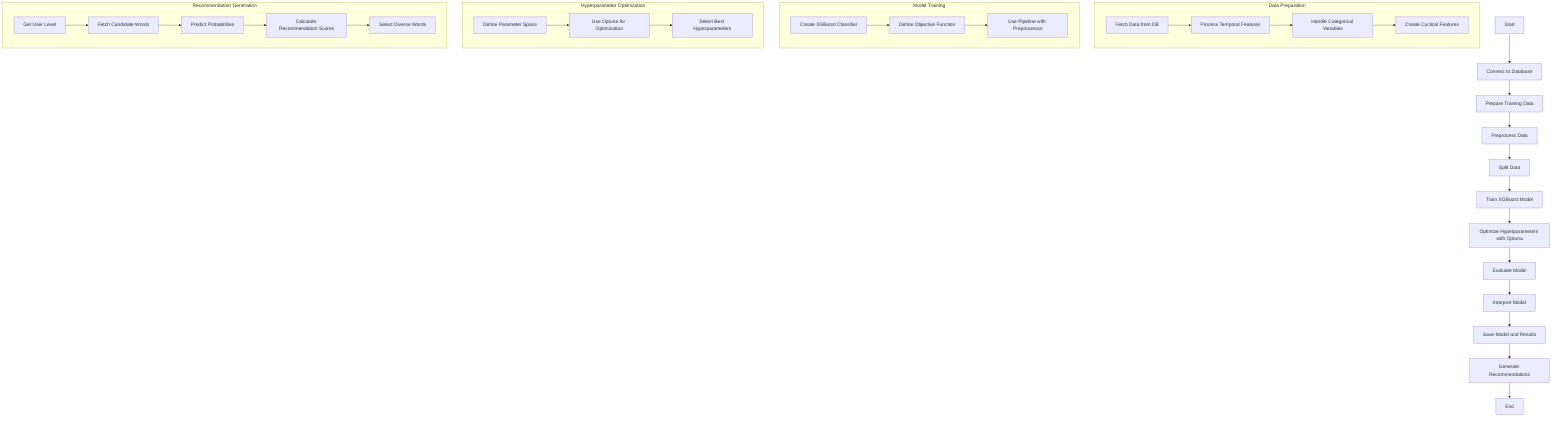 graph TD
    A[Start] --> B[Connect to Database]
    B --> C[Prepare Training Data]
    C --> D[Preprocess Data]
    D --> E[Split Data]
    E --> F[Train XGBoost Model]
    F --> G[Optimize Hyperparameters with Optuna]
    G --> H[Evaluate Model]
    H --> I[Interpret Model]
    I --> J[Save Model and Results]
    J --> K[Generate Recommendations]
    K --> L[End]

    subgraph Data Preparation
        C1[Fetch Data from DB] --> C2[Process Temporal Features]
        C2 --> C3[Handle Categorical Variables]
        C3 --> C4[Create Cyclical Features]
    end

    subgraph Model Training
        F1[Create XGBoost Classifier] --> F2[Define Objective Function]
        F2 --> F3[Use Pipeline with Preprocessor]
    end

    subgraph Hyperparameter Optimization
        G1[Define Parameter Space] --> G2[Use Optuna for Optimization]
        G2 --> G3[Select Best Hyperparameters]
    end

    subgraph Recommendation Generation
        K1[Get User Level] --> K2[Fetch Candidate Words]
        K2 --> K3[Predict Probabilities]
        K3 --> K4[Calculate Recommendation Scores]
        K4 --> K5[Select Diverse Words]
    end